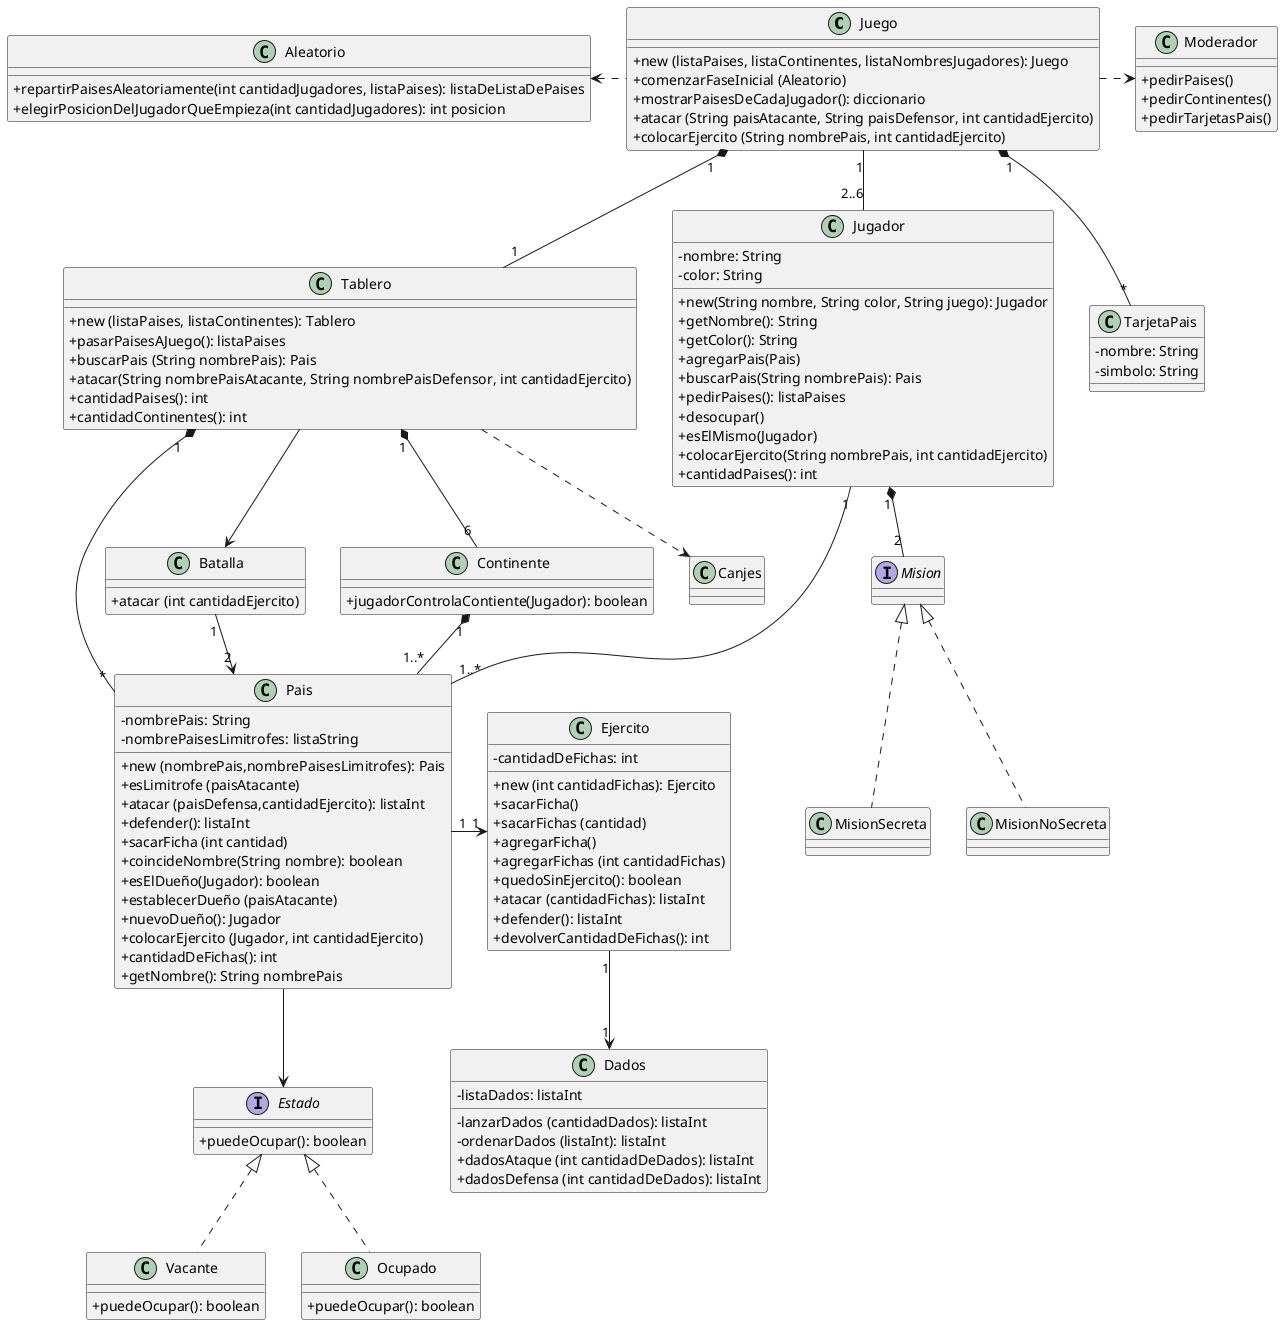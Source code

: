 @startuml
Juego "1" *-- "1" Tablero
Juego "1" -- "2..6" Jugador
Juego "1" *-- "*" TarjetaPais
Juego .> Moderador
Aleatorio <.Juego


Interface Mision

Mision <|.. MisionSecreta
Mision <|.. MisionNoSecreta

Tablero "1" *-- "6" Continente
Tablero "1" *-- "*" Pais
Continente "1" *-- "1..*" Pais

Jugador "1" *-- "2" Mision
Jugador "1" -- "1..*" Pais
Ejercito "1" --> "1" "Dados"
Tablero ..> Canjes

Pais "1" -> "1" Ejercito
Tablero -> Batalla
Batalla "1" --> "2" Pais

Pais --> Estado
Estado <|.. Vacante
Estado <|.. Ocupado

skinparam classAttributeIconSize 0
class Moderador {
 +pedirPaises()
 +pedirContinentes()
 +pedirTarjetasPais()
}

skinparam classAttributeIconSize 0
class Aleatorio {
 +repartirPaisesAleatoriamente(int cantidadJugadores, listaPaises): listaDeListaDePaises
 +elegirPosicionDelJugadorQueEmpieza(int cantidadJugadores): int posicion
}


skinparam classAttributeIconSize 0
class Juego {
 +new (listaPaises, listaContinentes, listaNombresJugadores): Juego
 +comenzarFaseInicial (Aleatorio)
 +mostrarPaisesDeCadaJugador(): diccionario
 +atacar (String paisAtacante, String paisDefensor, int cantidadEjercito)
 +colocarEjercito (String nombrePais, int cantidadEjercito)
}


skinparam classAttributeIconSize 0
class Jugador {
 -nombre: String
 -color: String
 +new(String nombre, String color, String juego): Jugador
 +getNombre(): String
 +getColor(): String
 +agregarPais(Pais)
 +buscarPais(String nombrePais): Pais
 +pedirPaises(): listaPaises
 +desocupar()
 +esElMismo(Jugador)
 +colocarEjercito(String nombrePais, int cantidadEjercito)
 +cantidadPaises(): int
}

skinparam classAttributeIconSize 0
class Tablero {
 +new (listaPaises, listaContinentes): Tablero
 +pasarPaisesAJuego(): listaPaises
 +buscarPais (String nombrePais): Pais
 +atacar(String nombrePaisAtacante, String nombrePaisDefensor, int cantidadEjercito)
 +cantidadPaises(): int
 +cantidadContinentes(): int
}

skinparam classAttributeIconSize 0
class Batalla {
 +atacar (int cantidadEjercito)
}


skinparam classAttributeIconSize 0
class Pais {
 -nombrePais: String
 -nombrePaisesLimitrofes: listaString
 +new (nombrePais,nombrePaisesLimitrofes): Pais
 +esLimitrofe (paisAtacante)
 +atacar (paisDefensa,cantidadEjercito): listaInt
 +defender(): listaInt
 +sacarFicha (int cantidad)
 +coincideNombre(String nombre): boolean
 +esElDueño(Jugador): boolean
 +establecerDueño (paisAtacante)
 +nuevoDueño(): Jugador
 +colocarEjercito (Jugador, int cantidadEjercito)
 +cantidadDeFichas(): int
 +getNombre(): String nombrePais


}

skinparam classAttributeIconSize 0
Interface Estado {
 +puedeOcupar(): boolean
}

skinparam classAttributeIconSize 0
class Ocupado {
 +puedeOcupar(): boolean
}

skinparam classAttributeIconSize 0
class Vacante {
 +puedeOcupar(): boolean
}

skinparam classAttributeIconSize 0
class Continente {
 +jugadorControlaContiente(Jugador): boolean

}

skinparam classAttributeIconSize 0
class Ejercito {
 -cantidadDeFichas: int
 +new (int cantidadFichas): Ejercito
 +sacarFicha()
 +sacarFichas (cantidad)
 +agregarFicha()
 +agregarFichas (int cantidadFichas)
 +quedoSinEjercito(): boolean
 +atacar (cantidadFichas): listaInt
 +defender(): listaInt
 +devolverCantidadDeFichas(): int

}

skinparam classAttributeIconSize 0
class Dados {
 -listaDados: listaInt
 -lanzarDados (cantidadDados): listaInt
 -ordenarDados (listaInt): listaInt
 +dadosAtaque (int cantidadDeDados): listaInt
 +dadosDefensa (int cantidadDeDados): listaInt
}


skinparam classAttributeIconSize 0
class TarjetaPais {
 -nombre: String
 -simbolo: String
}
@enduml